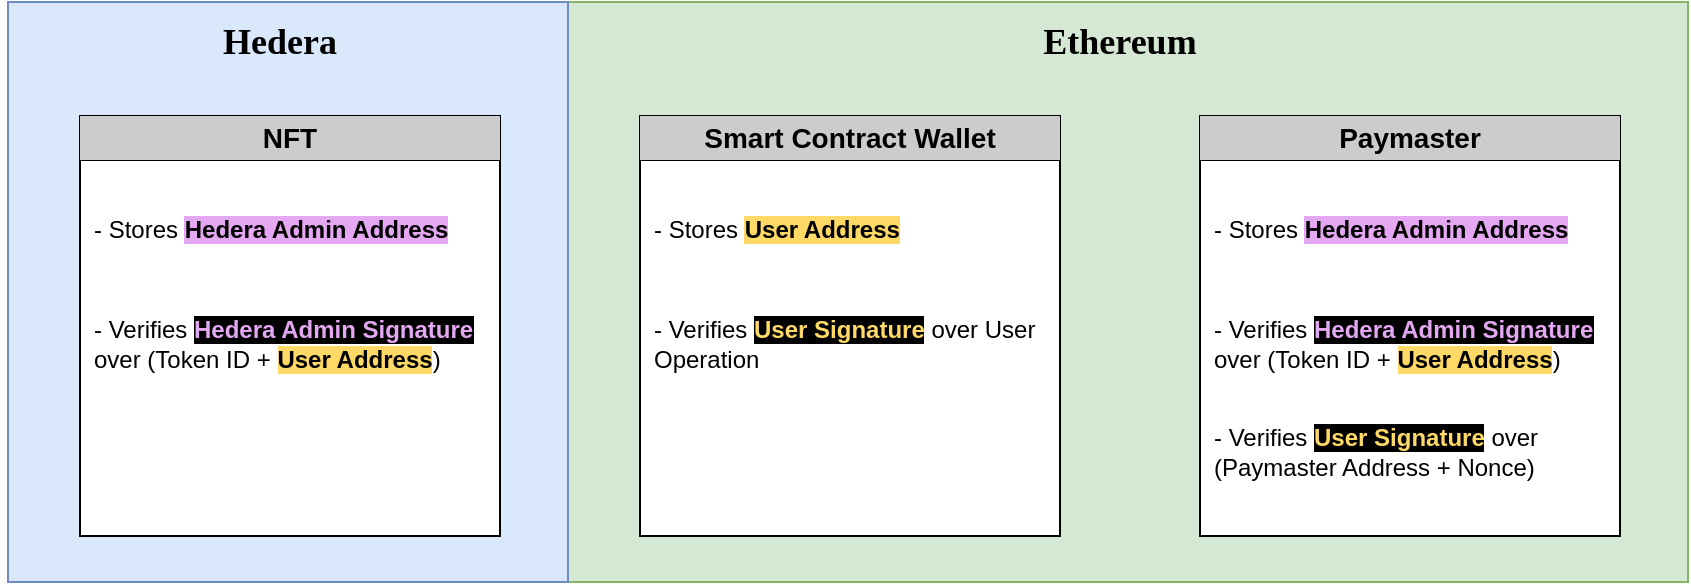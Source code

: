 <mxfile version="28.2.8">
  <diagram name="Page-1" id="8Htz6peQqrawf4TrsKom">
    <mxGraphModel dx="925" dy="519" grid="1" gridSize="10" guides="1" tooltips="1" connect="1" arrows="1" fold="1" page="1" pageScale="1" pageWidth="850" pageHeight="1100" math="0" shadow="0">
      <root>
        <mxCell id="0" />
        <mxCell id="1" parent="0" />
        <mxCell id="KC56qq5b5jGIS_n7gMEu-13" value="" style="rounded=0;whiteSpace=wrap;html=1;fillColor=#d5e8d4;strokeColor=#82b366;" parent="1" vertex="1">
          <mxGeometry x="364" y="130" width="560" height="290" as="geometry" />
        </mxCell>
        <mxCell id="KC56qq5b5jGIS_n7gMEu-15" value="" style="rounded=0;whiteSpace=wrap;html=1;movable=1;resizable=1;rotatable=1;deletable=1;editable=1;locked=0;connectable=1;fillColor=#dae8fc;strokeColor=#6c8ebf;" parent="1" vertex="1">
          <mxGeometry x="84" y="130" width="280" height="290" as="geometry" />
        </mxCell>
        <mxCell id="KC56qq5b5jGIS_n7gMEu-22" value="&lt;b&gt;&lt;font style=&quot;font-size: 18px;&quot; face=&quot;Tahoma&quot;&gt;Hedera&lt;/font&gt;&lt;/b&gt;" style="text;html=1;whiteSpace=wrap;strokeColor=none;fillColor=none;align=center;verticalAlign=middle;rounded=0;" parent="1" vertex="1">
          <mxGeometry x="80" y="135" width="280" height="30" as="geometry" />
        </mxCell>
        <mxCell id="KC56qq5b5jGIS_n7gMEu-23" value="&lt;b&gt;&lt;font style=&quot;font-size: 18px;&quot; face=&quot;Tahoma&quot;&gt;Ethereum&lt;/font&gt;&lt;/b&gt;" style="text;html=1;whiteSpace=wrap;strokeColor=none;fillColor=none;align=center;verticalAlign=middle;rounded=0;" parent="1" vertex="1">
          <mxGeometry x="360" y="135" width="560" height="30" as="geometry" />
        </mxCell>
        <mxCell id="KC56qq5b5jGIS_n7gMEu-39" value="" style="group" parent="1" vertex="1" connectable="0">
          <mxGeometry x="680" y="187" width="240" height="233" as="geometry" />
        </mxCell>
        <mxCell id="KC56qq5b5jGIS_n7gMEu-40" value="" style="whiteSpace=wrap;html=1;aspect=fixed;movable=1;resizable=1;rotatable=1;deletable=1;editable=1;locked=0;connectable=1;" parent="KC56qq5b5jGIS_n7gMEu-39" vertex="1">
          <mxGeometry width="210" height="210" as="geometry" />
        </mxCell>
        <mxCell id="KC56qq5b5jGIS_n7gMEu-41" value="" style="endArrow=none;html=1;rounded=0;movable=1;resizable=1;rotatable=1;deletable=1;editable=1;locked=0;connectable=1;" parent="KC56qq5b5jGIS_n7gMEu-39" edge="1">
          <mxGeometry width="50" height="50" relative="1" as="geometry">
            <mxPoint y="22" as="sourcePoint" />
            <mxPoint x="210" y="22" as="targetPoint" />
          </mxGeometry>
        </mxCell>
        <mxCell id="KC56qq5b5jGIS_n7gMEu-52" value="- Stores &lt;b style=&quot;background-color: rgb(228, 167, 241);&quot;&gt;Hedera Admin Address&lt;/b&gt;" style="text;html=1;whiteSpace=wrap;strokeColor=none;fillColor=none;align=left;verticalAlign=middle;rounded=0;" parent="KC56qq5b5jGIS_n7gMEu-39" vertex="1">
          <mxGeometry x="5" y="43" width="210" height="27" as="geometry" />
        </mxCell>
        <mxCell id="KC56qq5b5jGIS_n7gMEu-53" value="- Verifies&amp;nbsp;&lt;span style=&quot;background-color: rgb(0, 0, 0);&quot;&gt;&lt;font style=&quot;color: rgb(228, 167, 241);&quot;&gt;&lt;b style=&quot;&quot;&gt;Hedera Admin Signa&lt;/b&gt;&lt;b style=&quot;&quot;&gt;tur&lt;/b&gt;&lt;b style=&quot;&quot;&gt;e&lt;/b&gt;&lt;/font&gt;&lt;/span&gt;&amp;nbsp;&lt;div&gt;over (Token ID +&amp;nbsp;&lt;b style=&quot;background-color: rgb(255, 217, 102);&quot;&gt;User Address&lt;/b&gt;)&lt;/div&gt;" style="text;html=1;whiteSpace=wrap;strokeColor=none;fillColor=none;align=left;verticalAlign=middle;rounded=0;" parent="KC56qq5b5jGIS_n7gMEu-39" vertex="1">
          <mxGeometry x="5" y="99" width="210" height="30" as="geometry" />
        </mxCell>
        <mxCell id="KC56qq5b5jGIS_n7gMEu-54" value="- Verifies&amp;nbsp;&lt;b&gt;&lt;font style=&quot;color: rgb(255, 217, 102); background-color: rgb(0, 0, 0);&quot;&gt;User Signature&lt;/font&gt;&lt;/b&gt;&amp;nbsp;over (Paymaster Address + Nonce)" style="text;html=1;whiteSpace=wrap;strokeColor=none;fillColor=none;align=left;verticalAlign=middle;rounded=0;" parent="KC56qq5b5jGIS_n7gMEu-39" vertex="1">
          <mxGeometry x="5" y="153" width="210" height="30" as="geometry" />
        </mxCell>
        <mxCell id="KC56qq5b5jGIS_n7gMEu-42" value="&lt;b&gt;&lt;font style=&quot;font-size: 14px;&quot;&gt;Paymaster&lt;/font&gt;&lt;/b&gt;" style="text;html=1;whiteSpace=wrap;strokeColor=none;fillColor=#CCCCCC;align=center;verticalAlign=middle;rounded=0;" parent="KC56qq5b5jGIS_n7gMEu-39" vertex="1">
          <mxGeometry width="210" height="22" as="geometry" />
        </mxCell>
        <mxCell id="fDk4n6QxhRCfy_g7gNL2-8" value="" style="group" parent="1" vertex="1" connectable="0">
          <mxGeometry x="400" y="187" width="220" height="210" as="geometry" />
        </mxCell>
        <mxCell id="fDk4n6QxhRCfy_g7gNL2-9" value="" style="whiteSpace=wrap;html=1;aspect=fixed;movable=1;resizable=1;rotatable=1;deletable=1;editable=1;locked=0;connectable=1;" parent="fDk4n6QxhRCfy_g7gNL2-8" vertex="1">
          <mxGeometry width="210" height="210" as="geometry" />
        </mxCell>
        <mxCell id="fDk4n6QxhRCfy_g7gNL2-10" value="" style="endArrow=none;html=1;rounded=0;movable=1;resizable=1;rotatable=1;deletable=1;editable=1;locked=0;connectable=1;" parent="fDk4n6QxhRCfy_g7gNL2-8" edge="1">
          <mxGeometry width="50" height="50" relative="1" as="geometry">
            <mxPoint y="22" as="sourcePoint" />
            <mxPoint x="210" y="22" as="targetPoint" />
          </mxGeometry>
        </mxCell>
        <mxCell id="fDk4n6QxhRCfy_g7gNL2-11" value="- Stores&amp;nbsp;&lt;b style=&quot;background-color: rgb(255, 217, 102);&quot;&gt;User Address&lt;/b&gt;" style="text;html=1;whiteSpace=wrap;strokeColor=none;fillColor=none;align=left;verticalAlign=middle;rounded=0;" parent="fDk4n6QxhRCfy_g7gNL2-8" vertex="1">
          <mxGeometry x="5" y="43" width="210" height="27" as="geometry" />
        </mxCell>
        <mxCell id="fDk4n6QxhRCfy_g7gNL2-12" value="- Verifies&amp;nbsp;&lt;b style=&quot;background-color: rgb(0, 0, 0);&quot;&gt;&lt;font style=&quot;color: rgb(255, 217, 102);&quot;&gt;User Signature&lt;/font&gt;&lt;/b&gt;&amp;nbsp;over User Operation" style="text;html=1;whiteSpace=wrap;strokeColor=none;fillColor=none;align=left;verticalAlign=middle;rounded=0;" parent="fDk4n6QxhRCfy_g7gNL2-8" vertex="1">
          <mxGeometry x="5" y="99" width="210" height="30" as="geometry" />
        </mxCell>
        <mxCell id="fDk4n6QxhRCfy_g7gNL2-14" value="&lt;b&gt;&lt;font style=&quot;font-size: 14px;&quot;&gt;Smart Contract Wallet&lt;/font&gt;&lt;/b&gt;" style="text;html=1;whiteSpace=wrap;strokeColor=none;fillColor=#CCCCCC;align=center;verticalAlign=middle;rounded=0;" parent="fDk4n6QxhRCfy_g7gNL2-8" vertex="1">
          <mxGeometry width="210" height="22" as="geometry" />
        </mxCell>
        <mxCell id="fDk4n6QxhRCfy_g7gNL2-15" value="" style="group" parent="1" vertex="1" connectable="0">
          <mxGeometry x="120" y="187" width="220" height="210" as="geometry" />
        </mxCell>
        <mxCell id="fDk4n6QxhRCfy_g7gNL2-16" value="" style="whiteSpace=wrap;html=1;aspect=fixed;movable=1;resizable=1;rotatable=1;deletable=1;editable=1;locked=0;connectable=1;" parent="fDk4n6QxhRCfy_g7gNL2-15" vertex="1">
          <mxGeometry width="210" height="210" as="geometry" />
        </mxCell>
        <mxCell id="fDk4n6QxhRCfy_g7gNL2-17" value="" style="endArrow=none;html=1;rounded=0;movable=1;resizable=1;rotatable=1;deletable=1;editable=1;locked=0;connectable=1;" parent="fDk4n6QxhRCfy_g7gNL2-15" edge="1">
          <mxGeometry width="50" height="50" relative="1" as="geometry">
            <mxPoint y="22" as="sourcePoint" />
            <mxPoint x="210" y="22" as="targetPoint" />
          </mxGeometry>
        </mxCell>
        <mxCell id="fDk4n6QxhRCfy_g7gNL2-18" value="- Stores&amp;nbsp;&lt;b style=&quot;background-color: light-dark(rgb(228, 167, 241), rgb(228, 167, 241));&quot;&gt;Hedera Admin Address&lt;/b&gt;" style="text;html=1;whiteSpace=wrap;strokeColor=none;fillColor=none;align=left;verticalAlign=middle;rounded=0;" parent="fDk4n6QxhRCfy_g7gNL2-15" vertex="1">
          <mxGeometry x="5" y="43" width="210" height="27" as="geometry" />
        </mxCell>
        <mxCell id="fDk4n6QxhRCfy_g7gNL2-19" value="- Verifies&amp;nbsp;&lt;b style=&quot;background-color: rgb(0, 0, 0);&quot;&gt;&lt;font style=&quot;color: rgb(228, 167, 241);&quot;&gt;Hedera Admin Signature&lt;/font&gt;&lt;/b&gt;&amp;nbsp;&lt;div&gt;over (Token ID +&amp;nbsp;&lt;b style=&quot;background-color: rgb(255, 217, 102);&quot;&gt;User Address&lt;/b&gt;)&lt;/div&gt;" style="text;html=1;whiteSpace=wrap;strokeColor=none;fillColor=none;align=left;verticalAlign=middle;rounded=0;" parent="fDk4n6QxhRCfy_g7gNL2-15" vertex="1">
          <mxGeometry x="5" y="99" width="210" height="30" as="geometry" />
        </mxCell>
        <mxCell id="fDk4n6QxhRCfy_g7gNL2-20" value="&lt;b&gt;&lt;font style=&quot;font-size: 14px;&quot;&gt;NFT&lt;/font&gt;&lt;/b&gt;" style="text;html=1;whiteSpace=wrap;strokeColor=none;fillColor=#CCCCCC;align=center;verticalAlign=middle;rounded=0;" parent="fDk4n6QxhRCfy_g7gNL2-15" vertex="1">
          <mxGeometry width="210" height="22" as="geometry" />
        </mxCell>
      </root>
    </mxGraphModel>
  </diagram>
</mxfile>
